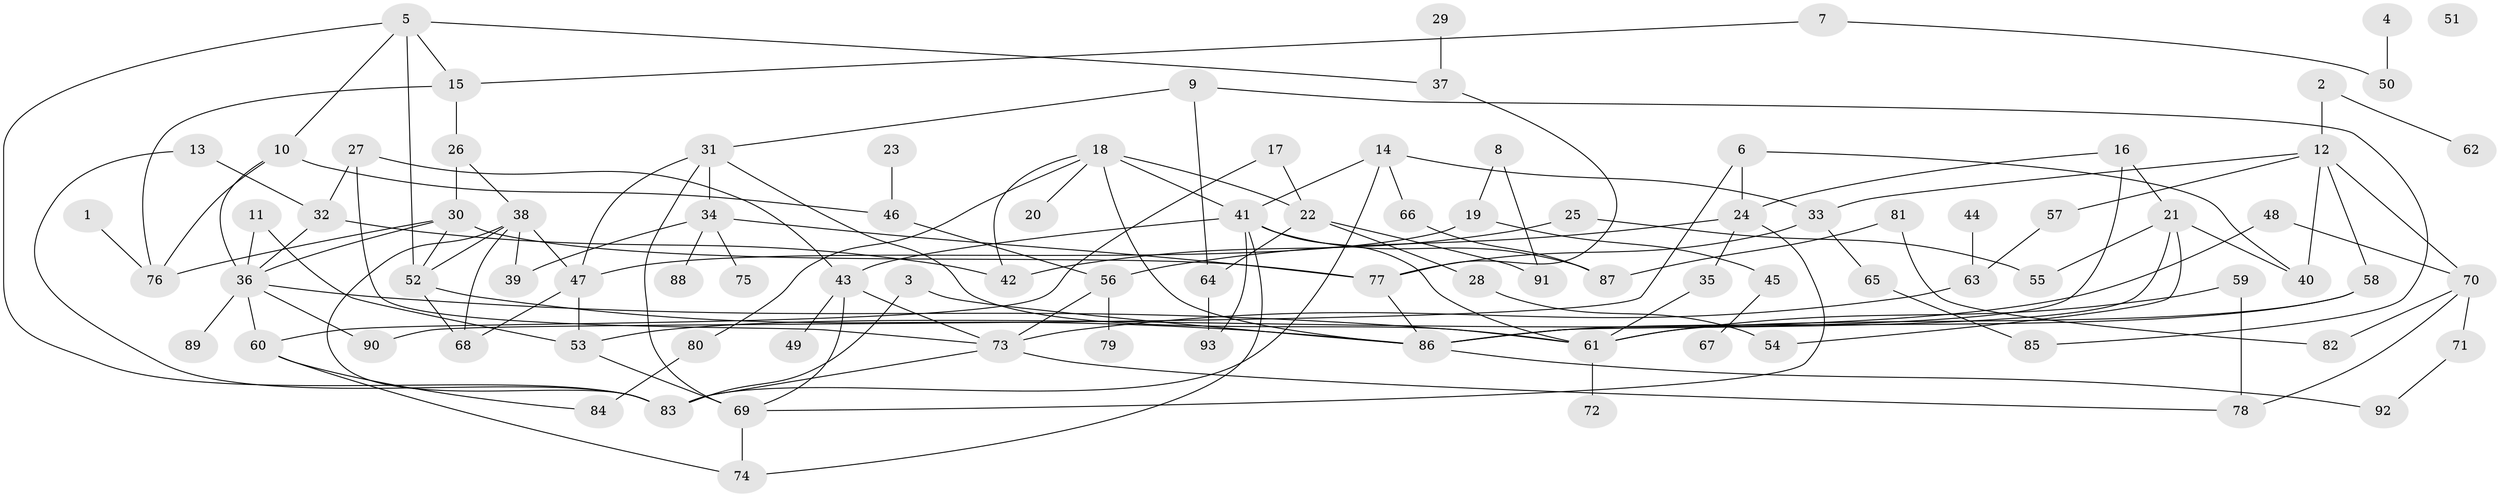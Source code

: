 // Generated by graph-tools (version 1.1) at 2025/39/03/09/25 04:39:07]
// undirected, 93 vertices, 143 edges
graph export_dot {
graph [start="1"]
  node [color=gray90,style=filled];
  1;
  2;
  3;
  4;
  5;
  6;
  7;
  8;
  9;
  10;
  11;
  12;
  13;
  14;
  15;
  16;
  17;
  18;
  19;
  20;
  21;
  22;
  23;
  24;
  25;
  26;
  27;
  28;
  29;
  30;
  31;
  32;
  33;
  34;
  35;
  36;
  37;
  38;
  39;
  40;
  41;
  42;
  43;
  44;
  45;
  46;
  47;
  48;
  49;
  50;
  51;
  52;
  53;
  54;
  55;
  56;
  57;
  58;
  59;
  60;
  61;
  62;
  63;
  64;
  65;
  66;
  67;
  68;
  69;
  70;
  71;
  72;
  73;
  74;
  75;
  76;
  77;
  78;
  79;
  80;
  81;
  82;
  83;
  84;
  85;
  86;
  87;
  88;
  89;
  90;
  91;
  92;
  93;
  1 -- 76;
  2 -- 12;
  2 -- 62;
  3 -- 83;
  3 -- 86;
  4 -- 50;
  5 -- 10;
  5 -- 15;
  5 -- 37;
  5 -- 52;
  5 -- 83;
  6 -- 24;
  6 -- 40;
  6 -- 90;
  7 -- 15;
  7 -- 50;
  8 -- 19;
  8 -- 91;
  9 -- 31;
  9 -- 64;
  9 -- 85;
  10 -- 36;
  10 -- 46;
  10 -- 76;
  11 -- 36;
  11 -- 53;
  12 -- 33;
  12 -- 40;
  12 -- 57;
  12 -- 58;
  12 -- 70;
  13 -- 32;
  13 -- 83;
  14 -- 33;
  14 -- 41;
  14 -- 66;
  14 -- 83;
  15 -- 26;
  15 -- 76;
  16 -- 21;
  16 -- 24;
  16 -- 86;
  17 -- 22;
  17 -- 60;
  18 -- 20;
  18 -- 22;
  18 -- 41;
  18 -- 42;
  18 -- 80;
  18 -- 86;
  19 -- 45;
  19 -- 47;
  21 -- 40;
  21 -- 54;
  21 -- 55;
  21 -- 86;
  22 -- 28;
  22 -- 64;
  22 -- 91;
  23 -- 46;
  24 -- 35;
  24 -- 56;
  24 -- 69;
  25 -- 42;
  25 -- 55;
  26 -- 30;
  26 -- 38;
  27 -- 32;
  27 -- 43;
  27 -- 73;
  28 -- 54;
  29 -- 37;
  30 -- 36;
  30 -- 52;
  30 -- 76;
  30 -- 77;
  31 -- 34;
  31 -- 47;
  31 -- 61;
  31 -- 69;
  32 -- 36;
  32 -- 42;
  33 -- 65;
  33 -- 77;
  34 -- 39;
  34 -- 75;
  34 -- 77;
  34 -- 88;
  35 -- 61;
  36 -- 60;
  36 -- 61;
  36 -- 89;
  36 -- 90;
  37 -- 77;
  38 -- 39;
  38 -- 47;
  38 -- 52;
  38 -- 68;
  38 -- 83;
  41 -- 43;
  41 -- 61;
  41 -- 74;
  41 -- 87;
  41 -- 93;
  43 -- 49;
  43 -- 69;
  43 -- 73;
  44 -- 63;
  45 -- 67;
  46 -- 56;
  47 -- 53;
  47 -- 68;
  48 -- 53;
  48 -- 70;
  52 -- 68;
  52 -- 86;
  53 -- 69;
  56 -- 73;
  56 -- 79;
  57 -- 63;
  58 -- 61;
  58 -- 86;
  59 -- 61;
  59 -- 78;
  60 -- 74;
  60 -- 84;
  61 -- 72;
  63 -- 73;
  64 -- 93;
  65 -- 85;
  66 -- 87;
  69 -- 74;
  70 -- 71;
  70 -- 78;
  70 -- 82;
  71 -- 92;
  73 -- 78;
  73 -- 83;
  77 -- 86;
  80 -- 84;
  81 -- 82;
  81 -- 87;
  86 -- 92;
}
